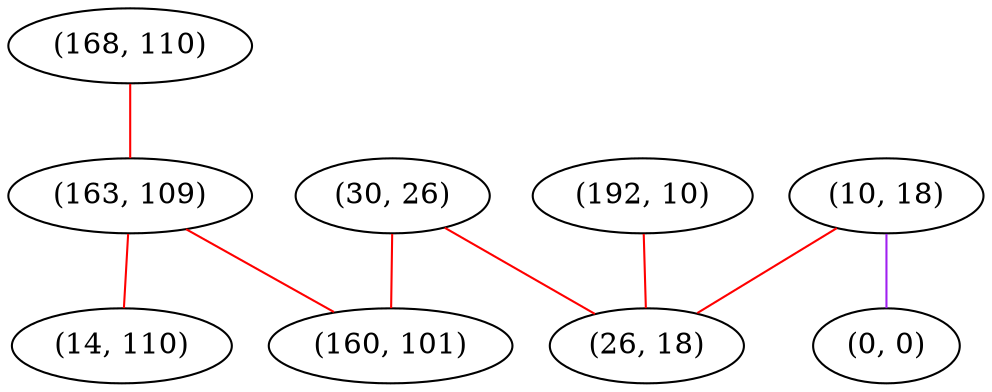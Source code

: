 graph "" {
"(168, 110)";
"(30, 26)";
"(163, 109)";
"(10, 18)";
"(0, 0)";
"(160, 101)";
"(192, 10)";
"(14, 110)";
"(26, 18)";
"(168, 110)" -- "(163, 109)"  [color=red, key=0, weight=1];
"(30, 26)" -- "(160, 101)"  [color=red, key=0, weight=1];
"(30, 26)" -- "(26, 18)"  [color=red, key=0, weight=1];
"(163, 109)" -- "(160, 101)"  [color=red, key=0, weight=1];
"(163, 109)" -- "(14, 110)"  [color=red, key=0, weight=1];
"(10, 18)" -- "(0, 0)"  [color=purple, key=0, weight=4];
"(10, 18)" -- "(26, 18)"  [color=red, key=0, weight=1];
"(192, 10)" -- "(26, 18)"  [color=red, key=0, weight=1];
}
